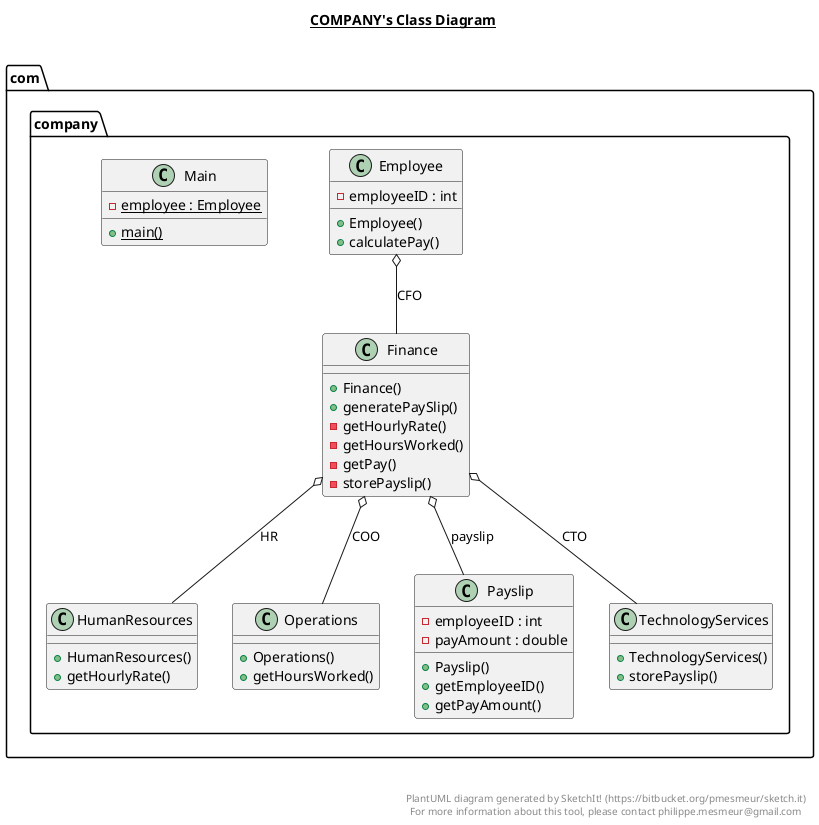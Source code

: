 @startuml

title __COMPANY's Class Diagram__\n

  namespace com.company {
    class com.company.Employee {
        - employeeID : int
        + Employee()
        + calculatePay()
    }
  }
  

  namespace com.company {
    class com.company.Finance {
        + Finance()
        + generatePaySlip()
        - getHourlyRate()
        - getHoursWorked()
        - getPay()
        - storePayslip()
    }
  }
  

  namespace com.company {
    class com.company.HumanResources {
        + HumanResources()
        + getHourlyRate()
    }
  }
  

  namespace com.company {
    class com.company.Main {
        {static} - employee : Employee
        {static} + main()
    }
  }
  

  namespace com.company {
    class com.company.Operations {
        + Operations()
        + getHoursWorked()
    }
  }
  

  namespace com.company {
    class com.company.Payslip {
        - employeeID : int
        - payAmount : double
        + Payslip()
        + getEmployeeID()
        + getPayAmount()
    }
  }
  

  namespace com.company {
    class com.company.TechnologyServices {
        + TechnologyServices()
        + storePayslip()
    }
  }
  

  com.company.Employee o-- com.company.Finance : CFO
  com.company.Finance o-- com.company.TechnologyServices : CTO
  com.company.Finance o-- com.company.Operations : COO
  com.company.Finance o-- com.company.HumanResources : HR
  com.company.Finance o-- com.company.Payslip : payslip


right footer


PlantUML diagram generated by SketchIt! (https://bitbucket.org/pmesmeur/sketch.it)
For more information about this tool, please contact philippe.mesmeur@gmail.com
endfooter

@enduml
